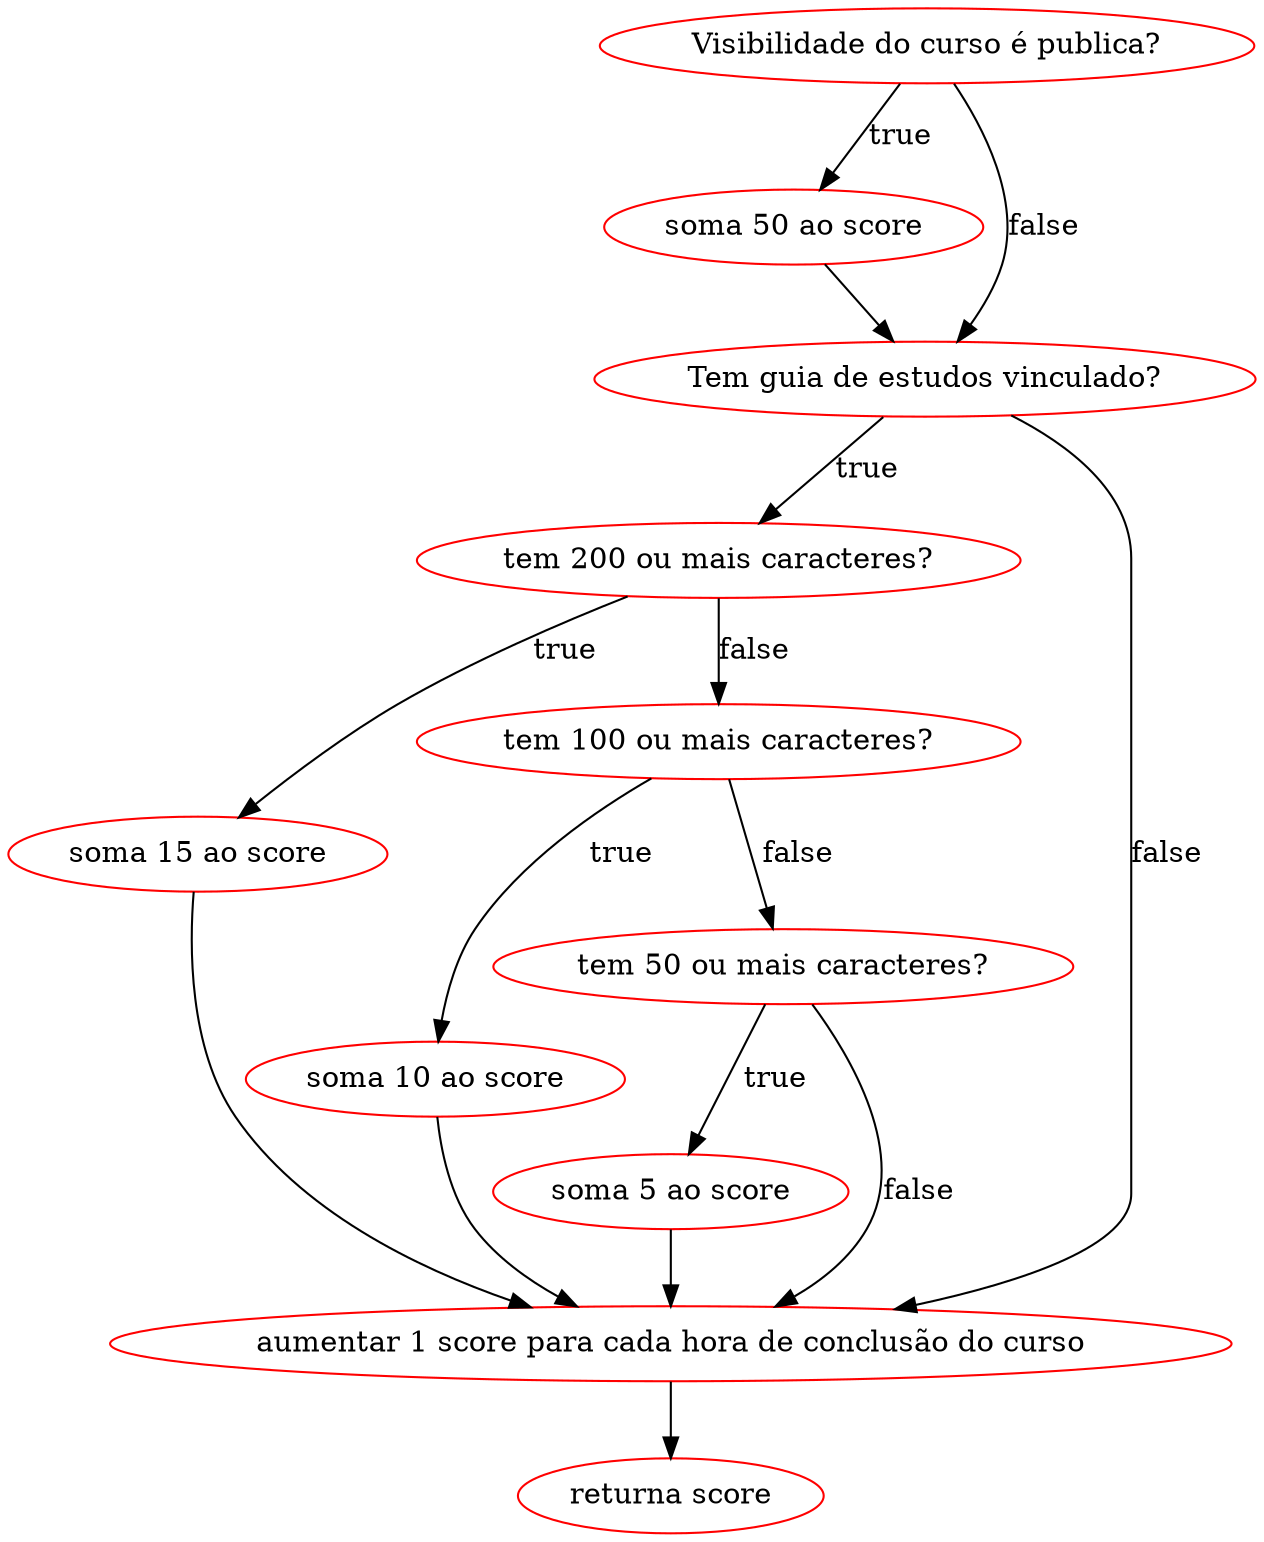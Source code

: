 digraph G {
node [shape=ellipse, color=red, fillcolor=white, style=solid];
node2 [label="Visibilidade do curso é publica?"];
node3 [label="soma 50 ao score"];
node4 [label="Tem guia de estudos vinculado?"];
node6 [label="tem 200 ou mais caracteres?"];
node7 [label="soma 15 ao score"];
node8 [label="tem 100 ou mais caracteres?"];
node9 [label="soma 10 ao score"];
node10 [label="tem 50 ou mais caracteres?"];
node11 [label="soma 5 ao score"];
node12 [label="aumentar 1 score para cada hora de conclusão do curso"];
node13 [label="returna score"];

node2 -> node3 [label="true"];
node3 -> node4;
node2 -> node4 [label="false"];
node4 -> node6 [label="true"];
node6 -> node7 [label="true"];
node6 -> node8 [label="false"];
node7 -> node12;
node8 -> node9 [label="true"];
node9 -> node12;
node8 -> node10 [label="false"];
node10 -> node11 [label="true"];
node10 -> node12 [label="false"];
node11 -> node12;
node4 -> node12 [label="false"];
node12 -> node13;
}
